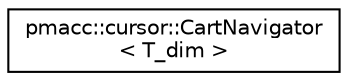 digraph "Graphical Class Hierarchy"
{
 // LATEX_PDF_SIZE
  edge [fontname="Helvetica",fontsize="10",labelfontname="Helvetica",labelfontsize="10"];
  node [fontname="Helvetica",fontsize="10",shape=record];
  rankdir="LR";
  Node0 [label="pmacc::cursor::CartNavigator\l\< T_dim \>",height=0.2,width=0.4,color="black", fillcolor="white", style="filled",URL="$classpmacc_1_1cursor_1_1_cart_navigator.html",tooltip=" "];
}
